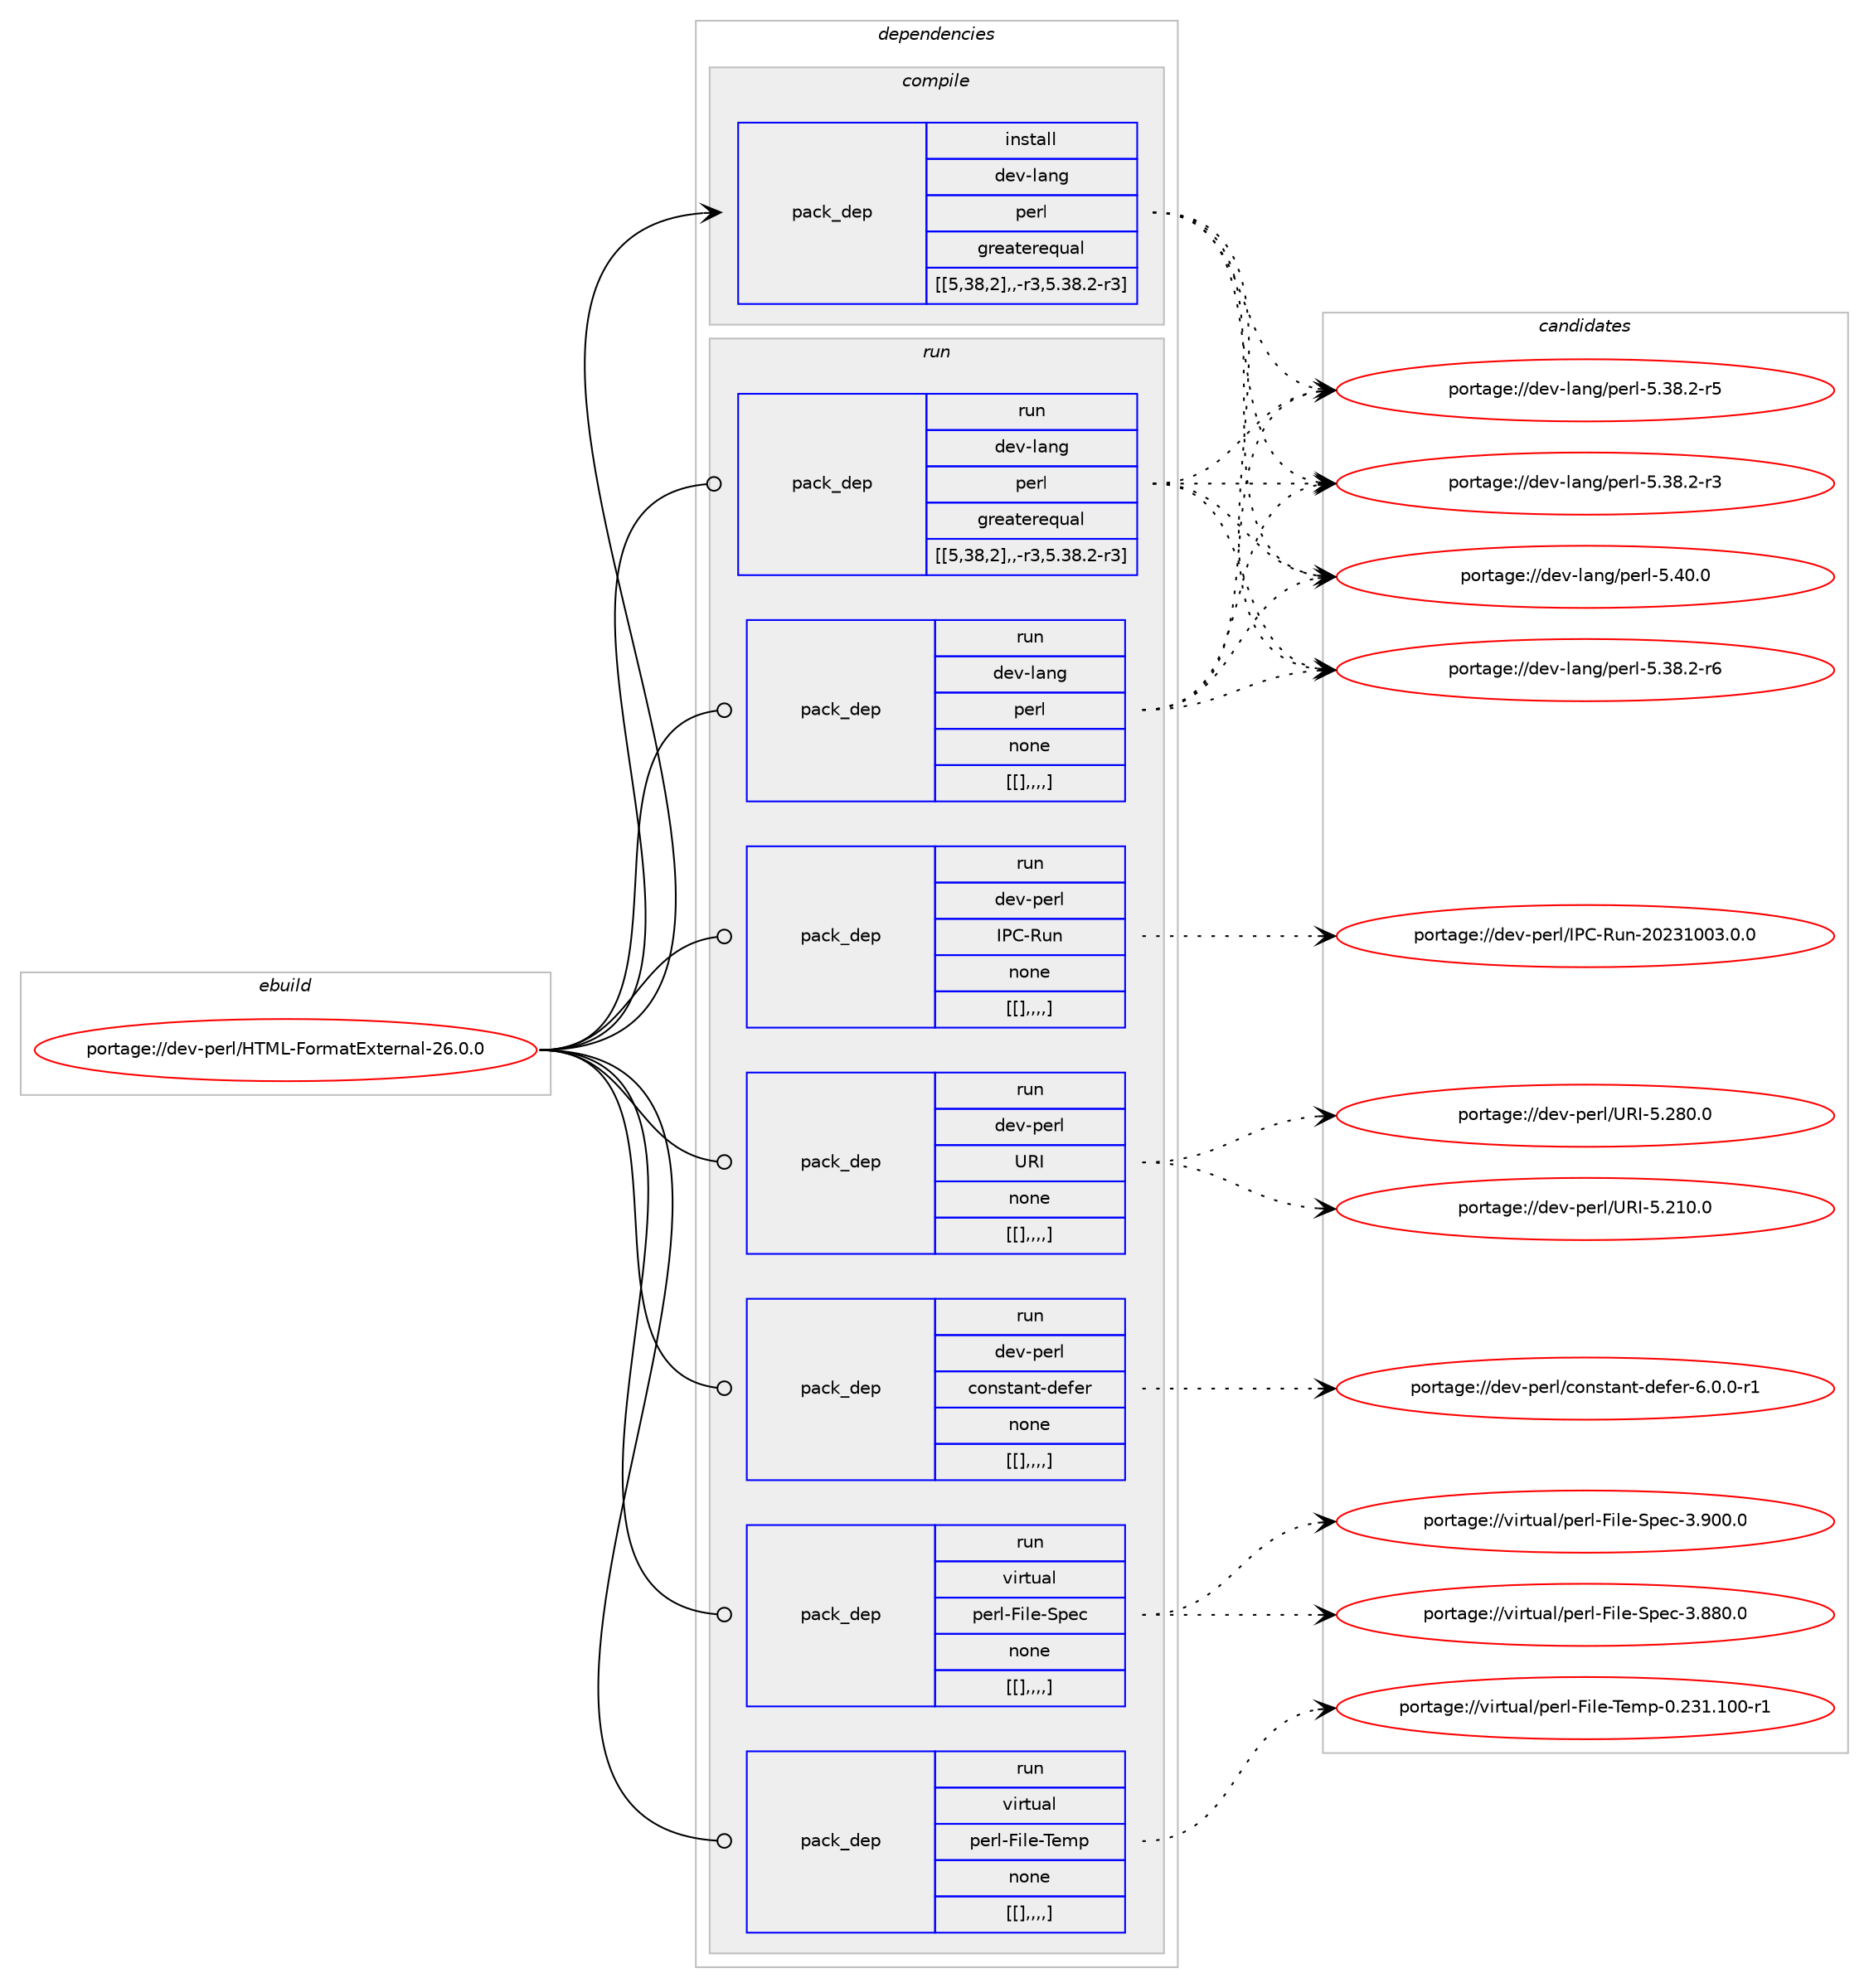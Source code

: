 digraph prolog {

# *************
# Graph options
# *************

newrank=true;
concentrate=true;
compound=true;
graph [rankdir=LR,fontname=Helvetica,fontsize=10,ranksep=1.5];#, ranksep=2.5, nodesep=0.2];
edge  [arrowhead=vee];
node  [fontname=Helvetica,fontsize=10];

# **********
# The ebuild
# **********

subgraph cluster_leftcol {
color=gray;
label=<<i>ebuild</i>>;
id [label="portage://dev-perl/HTML-FormatExternal-26.0.0", color=red, width=4, href="../dev-perl/HTML-FormatExternal-26.0.0.svg"];
}

# ****************
# The dependencies
# ****************

subgraph cluster_midcol {
color=gray;
label=<<i>dependencies</i>>;
subgraph cluster_compile {
fillcolor="#eeeeee";
style=filled;
label=<<i>compile</i>>;
subgraph pack100524 {
dependency132619 [label=<<TABLE BORDER="0" CELLBORDER="1" CELLSPACING="0" CELLPADDING="4" WIDTH="220"><TR><TD ROWSPAN="6" CELLPADDING="30">pack_dep</TD></TR><TR><TD WIDTH="110">install</TD></TR><TR><TD>dev-lang</TD></TR><TR><TD>perl</TD></TR><TR><TD>greaterequal</TD></TR><TR><TD>[[5,38,2],,-r3,5.38.2-r3]</TD></TR></TABLE>>, shape=none, color=blue];
}
id:e -> dependency132619:w [weight=20,style="solid",arrowhead="vee"];
}
subgraph cluster_compileandrun {
fillcolor="#eeeeee";
style=filled;
label=<<i>compile and run</i>>;
}
subgraph cluster_run {
fillcolor="#eeeeee";
style=filled;
label=<<i>run</i>>;
subgraph pack100525 {
dependency132620 [label=<<TABLE BORDER="0" CELLBORDER="1" CELLSPACING="0" CELLPADDING="4" WIDTH="220"><TR><TD ROWSPAN="6" CELLPADDING="30">pack_dep</TD></TR><TR><TD WIDTH="110">run</TD></TR><TR><TD>dev-lang</TD></TR><TR><TD>perl</TD></TR><TR><TD>greaterequal</TD></TR><TR><TD>[[5,38,2],,-r3,5.38.2-r3]</TD></TR></TABLE>>, shape=none, color=blue];
}
id:e -> dependency132620:w [weight=20,style="solid",arrowhead="odot"];
subgraph pack100526 {
dependency132621 [label=<<TABLE BORDER="0" CELLBORDER="1" CELLSPACING="0" CELLPADDING="4" WIDTH="220"><TR><TD ROWSPAN="6" CELLPADDING="30">pack_dep</TD></TR><TR><TD WIDTH="110">run</TD></TR><TR><TD>dev-lang</TD></TR><TR><TD>perl</TD></TR><TR><TD>none</TD></TR><TR><TD>[[],,,,]</TD></TR></TABLE>>, shape=none, color=blue];
}
id:e -> dependency132621:w [weight=20,style="solid",arrowhead="odot"];
subgraph pack100527 {
dependency132622 [label=<<TABLE BORDER="0" CELLBORDER="1" CELLSPACING="0" CELLPADDING="4" WIDTH="220"><TR><TD ROWSPAN="6" CELLPADDING="30">pack_dep</TD></TR><TR><TD WIDTH="110">run</TD></TR><TR><TD>dev-perl</TD></TR><TR><TD>IPC-Run</TD></TR><TR><TD>none</TD></TR><TR><TD>[[],,,,]</TD></TR></TABLE>>, shape=none, color=blue];
}
id:e -> dependency132622:w [weight=20,style="solid",arrowhead="odot"];
subgraph pack100528 {
dependency132623 [label=<<TABLE BORDER="0" CELLBORDER="1" CELLSPACING="0" CELLPADDING="4" WIDTH="220"><TR><TD ROWSPAN="6" CELLPADDING="30">pack_dep</TD></TR><TR><TD WIDTH="110">run</TD></TR><TR><TD>dev-perl</TD></TR><TR><TD>URI</TD></TR><TR><TD>none</TD></TR><TR><TD>[[],,,,]</TD></TR></TABLE>>, shape=none, color=blue];
}
id:e -> dependency132623:w [weight=20,style="solid",arrowhead="odot"];
subgraph pack100529 {
dependency132624 [label=<<TABLE BORDER="0" CELLBORDER="1" CELLSPACING="0" CELLPADDING="4" WIDTH="220"><TR><TD ROWSPAN="6" CELLPADDING="30">pack_dep</TD></TR><TR><TD WIDTH="110">run</TD></TR><TR><TD>dev-perl</TD></TR><TR><TD>constant-defer</TD></TR><TR><TD>none</TD></TR><TR><TD>[[],,,,]</TD></TR></TABLE>>, shape=none, color=blue];
}
id:e -> dependency132624:w [weight=20,style="solid",arrowhead="odot"];
subgraph pack100530 {
dependency132625 [label=<<TABLE BORDER="0" CELLBORDER="1" CELLSPACING="0" CELLPADDING="4" WIDTH="220"><TR><TD ROWSPAN="6" CELLPADDING="30">pack_dep</TD></TR><TR><TD WIDTH="110">run</TD></TR><TR><TD>virtual</TD></TR><TR><TD>perl-File-Spec</TD></TR><TR><TD>none</TD></TR><TR><TD>[[],,,,]</TD></TR></TABLE>>, shape=none, color=blue];
}
id:e -> dependency132625:w [weight=20,style="solid",arrowhead="odot"];
subgraph pack100531 {
dependency132626 [label=<<TABLE BORDER="0" CELLBORDER="1" CELLSPACING="0" CELLPADDING="4" WIDTH="220"><TR><TD ROWSPAN="6" CELLPADDING="30">pack_dep</TD></TR><TR><TD WIDTH="110">run</TD></TR><TR><TD>virtual</TD></TR><TR><TD>perl-File-Temp</TD></TR><TR><TD>none</TD></TR><TR><TD>[[],,,,]</TD></TR></TABLE>>, shape=none, color=blue];
}
id:e -> dependency132626:w [weight=20,style="solid",arrowhead="odot"];
}
}

# **************
# The candidates
# **************

subgraph cluster_choices {
rank=same;
color=gray;
label=<<i>candidates</i>>;

subgraph choice100524 {
color=black;
nodesep=1;
choice10010111845108971101034711210111410845534652484648 [label="portage://dev-lang/perl-5.40.0", color=red, width=4,href="../dev-lang/perl-5.40.0.svg"];
choice100101118451089711010347112101114108455346515646504511454 [label="portage://dev-lang/perl-5.38.2-r6", color=red, width=4,href="../dev-lang/perl-5.38.2-r6.svg"];
choice100101118451089711010347112101114108455346515646504511453 [label="portage://dev-lang/perl-5.38.2-r5", color=red, width=4,href="../dev-lang/perl-5.38.2-r5.svg"];
choice100101118451089711010347112101114108455346515646504511451 [label="portage://dev-lang/perl-5.38.2-r3", color=red, width=4,href="../dev-lang/perl-5.38.2-r3.svg"];
dependency132619:e -> choice10010111845108971101034711210111410845534652484648:w [style=dotted,weight="100"];
dependency132619:e -> choice100101118451089711010347112101114108455346515646504511454:w [style=dotted,weight="100"];
dependency132619:e -> choice100101118451089711010347112101114108455346515646504511453:w [style=dotted,weight="100"];
dependency132619:e -> choice100101118451089711010347112101114108455346515646504511451:w [style=dotted,weight="100"];
}
subgraph choice100525 {
color=black;
nodesep=1;
choice10010111845108971101034711210111410845534652484648 [label="portage://dev-lang/perl-5.40.0", color=red, width=4,href="../dev-lang/perl-5.40.0.svg"];
choice100101118451089711010347112101114108455346515646504511454 [label="portage://dev-lang/perl-5.38.2-r6", color=red, width=4,href="../dev-lang/perl-5.38.2-r6.svg"];
choice100101118451089711010347112101114108455346515646504511453 [label="portage://dev-lang/perl-5.38.2-r5", color=red, width=4,href="../dev-lang/perl-5.38.2-r5.svg"];
choice100101118451089711010347112101114108455346515646504511451 [label="portage://dev-lang/perl-5.38.2-r3", color=red, width=4,href="../dev-lang/perl-5.38.2-r3.svg"];
dependency132620:e -> choice10010111845108971101034711210111410845534652484648:w [style=dotted,weight="100"];
dependency132620:e -> choice100101118451089711010347112101114108455346515646504511454:w [style=dotted,weight="100"];
dependency132620:e -> choice100101118451089711010347112101114108455346515646504511453:w [style=dotted,weight="100"];
dependency132620:e -> choice100101118451089711010347112101114108455346515646504511451:w [style=dotted,weight="100"];
}
subgraph choice100526 {
color=black;
nodesep=1;
choice10010111845108971101034711210111410845534652484648 [label="portage://dev-lang/perl-5.40.0", color=red, width=4,href="../dev-lang/perl-5.40.0.svg"];
choice100101118451089711010347112101114108455346515646504511454 [label="portage://dev-lang/perl-5.38.2-r6", color=red, width=4,href="../dev-lang/perl-5.38.2-r6.svg"];
choice100101118451089711010347112101114108455346515646504511453 [label="portage://dev-lang/perl-5.38.2-r5", color=red, width=4,href="../dev-lang/perl-5.38.2-r5.svg"];
choice100101118451089711010347112101114108455346515646504511451 [label="portage://dev-lang/perl-5.38.2-r3", color=red, width=4,href="../dev-lang/perl-5.38.2-r3.svg"];
dependency132621:e -> choice10010111845108971101034711210111410845534652484648:w [style=dotted,weight="100"];
dependency132621:e -> choice100101118451089711010347112101114108455346515646504511454:w [style=dotted,weight="100"];
dependency132621:e -> choice100101118451089711010347112101114108455346515646504511453:w [style=dotted,weight="100"];
dependency132621:e -> choice100101118451089711010347112101114108455346515646504511451:w [style=dotted,weight="100"];
}
subgraph choice100527 {
color=black;
nodesep=1;
choice1001011184511210111410847738067458211711045504850514948485146484648 [label="portage://dev-perl/IPC-Run-20231003.0.0", color=red, width=4,href="../dev-perl/IPC-Run-20231003.0.0.svg"];
dependency132622:e -> choice1001011184511210111410847738067458211711045504850514948485146484648:w [style=dotted,weight="100"];
}
subgraph choice100528 {
color=black;
nodesep=1;
choice10010111845112101114108478582734553465056484648 [label="portage://dev-perl/URI-5.280.0", color=red, width=4,href="../dev-perl/URI-5.280.0.svg"];
choice10010111845112101114108478582734553465049484648 [label="portage://dev-perl/URI-5.210.0", color=red, width=4,href="../dev-perl/URI-5.210.0.svg"];
dependency132623:e -> choice10010111845112101114108478582734553465056484648:w [style=dotted,weight="100"];
dependency132623:e -> choice10010111845112101114108478582734553465049484648:w [style=dotted,weight="100"];
}
subgraph choice100529 {
color=black;
nodesep=1;
choice10010111845112101114108479911111011511697110116451001011021011144554464846484511449 [label="portage://dev-perl/constant-defer-6.0.0-r1", color=red, width=4,href="../dev-perl/constant-defer-6.0.0-r1.svg"];
dependency132624:e -> choice10010111845112101114108479911111011511697110116451001011021011144554464846484511449:w [style=dotted,weight="100"];
}
subgraph choice100530 {
color=black;
nodesep=1;
choice118105114116117971084711210111410845701051081014583112101994551465748484648 [label="portage://virtual/perl-File-Spec-3.900.0", color=red, width=4,href="../virtual/perl-File-Spec-3.900.0.svg"];
choice118105114116117971084711210111410845701051081014583112101994551465656484648 [label="portage://virtual/perl-File-Spec-3.880.0", color=red, width=4,href="../virtual/perl-File-Spec-3.880.0.svg"];
dependency132625:e -> choice118105114116117971084711210111410845701051081014583112101994551465748484648:w [style=dotted,weight="100"];
dependency132625:e -> choice118105114116117971084711210111410845701051081014583112101994551465656484648:w [style=dotted,weight="100"];
}
subgraph choice100531 {
color=black;
nodesep=1;
choice118105114116117971084711210111410845701051081014584101109112454846505149464948484511449 [label="portage://virtual/perl-File-Temp-0.231.100-r1", color=red, width=4,href="../virtual/perl-File-Temp-0.231.100-r1.svg"];
dependency132626:e -> choice118105114116117971084711210111410845701051081014584101109112454846505149464948484511449:w [style=dotted,weight="100"];
}
}

}
